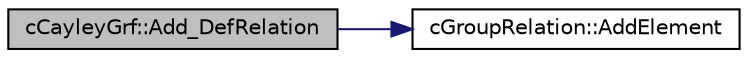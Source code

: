 digraph G
{
  edge [fontname="Helvetica",fontsize="10",labelfontname="Helvetica",labelfontsize="10"];
  node [fontname="Helvetica",fontsize="10",shape=record];
  rankdir="LR";
  Node1 [label="cCayleyGrf::Add_DefRelation",height=0.2,width=0.4,color="black", fillcolor="grey75", style="filled" fontcolor="black"];
  Node1 -> Node2 [color="midnightblue",fontsize="10",style="solid",fontname="Helvetica"];
  Node2 [label="cGroupRelation::AddElement",height=0.2,width=0.4,color="black", fillcolor="white", style="filled",URL="$classcGroupRelation.html#ab02575ade57648d354388c57eca2be8a"];
}
